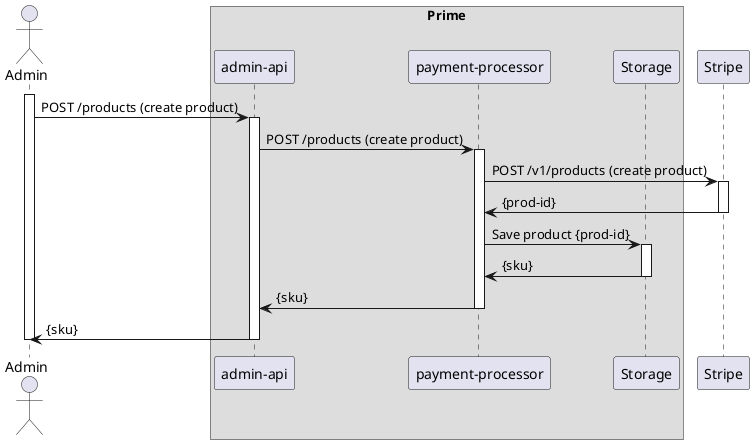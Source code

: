 @startuml

actor Admin
participant Admin

box "Prime"
    participant "admin-api"
    participant "payment-processor"
    participant Storage
end box
participant Stripe

activate Admin
    "Admin" -> "admin-api" : POST /products (create product)
    activate "admin-api"
    "admin-api" -> "payment-processor" : POST /products (create product)

    activate "payment-processor"
    "payment-processor" -> "Stripe" : POST /v1/products (create product)
    activate "Stripe"
    "Stripe" -> "payment-processor" : {prod-id}
    deactivate "Stripe"

    "payment-processor" -> "Storage" : Save product {prod-id}
    activate "Storage"
    "Storage" -> "payment-processor" : {sku}
    deactivate "Storage"

    "payment-processor" -> "admin-api" : {sku}
    deactivate "payment-processor"
    "admin-api" -> "Admin" : {sku}
    deactivate "admin-api"
deactivate Admin

@enduml
